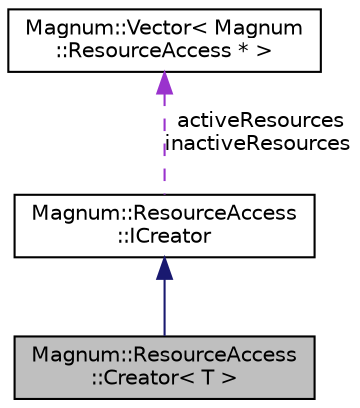 digraph "Magnum::ResourceAccess::Creator&lt; T &gt;"
{
  edge [fontname="Helvetica",fontsize="10",labelfontname="Helvetica",labelfontsize="10"];
  node [fontname="Helvetica",fontsize="10",shape=record];
  Node1 [label="Magnum::ResourceAccess\l::Creator\< T \>",height=0.2,width=0.4,color="black", fillcolor="grey75", style="filled", fontcolor="black"];
  Node2 -> Node1 [dir="back",color="midnightblue",fontsize="10",style="solid",fontname="Helvetica"];
  Node2 [label="Magnum::ResourceAccess\l::ICreator",height=0.2,width=0.4,color="black", fillcolor="white", style="filled",URL="$class_magnum_1_1_resource_access_1_1_i_creator.html"];
  Node3 -> Node2 [dir="back",color="darkorchid3",fontsize="10",style="dashed",label=" activeResources\ninactiveResources" ,fontname="Helvetica"];
  Node3 [label="Magnum::Vector\< Magnum\l::ResourceAccess * \>",height=0.2,width=0.4,color="black", fillcolor="white", style="filled",URL="$class_magnum_1_1_vector.html"];
}

